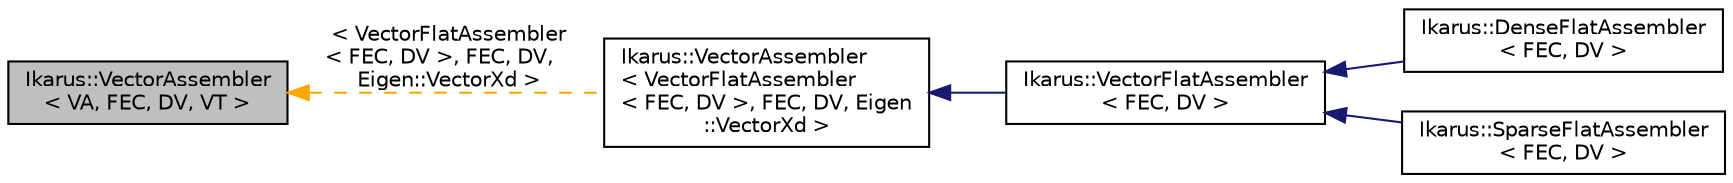 digraph "Ikarus::VectorAssembler&lt; VA, FEC, DV, VT &gt;"
{
 // LATEX_PDF_SIZE
  edge [fontname="Helvetica",fontsize="10",labelfontname="Helvetica",labelfontsize="10"];
  node [fontname="Helvetica",fontsize="10",shape=record];
  rankdir="LR";
  Node1 [label="Ikarus::VectorAssembler\l\< VA, FEC, DV, VT \>",height=0.2,width=0.4,color="black", fillcolor="grey75", style="filled", fontcolor="black",tooltip="The VectorAssembler provides an interface for an assembler that assembles vector quantities."];
  Node1 -> Node2 [dir="back",color="orange",fontsize="10",style="dashed",label=" \< VectorFlatAssembler\l\< FEC, DV \>, FEC, DV,\l Eigen::VectorXd \>" ];
  Node2 [label="Ikarus::VectorAssembler\l\< VectorFlatAssembler\l\< FEC, DV \>, FEC, DV, Eigen\l::VectorXd \>",height=0.2,width=0.4,color="black", fillcolor="white", style="filled",URL="$a01272.html",tooltip=" "];
  Node2 -> Node3 [dir="back",color="midnightblue",fontsize="10",style="solid"];
  Node3 [label="Ikarus::VectorFlatAssembler\l\< FEC, DV \>",height=0.2,width=0.4,color="black", fillcolor="white", style="filled",URL="$a01284.html",tooltip="VectorFlatAssembler assembles vector quantities using a flat basis Indexing strategy."];
  Node3 -> Node4 [dir="back",color="midnightblue",fontsize="10",style="solid"];
  Node4 [label="Ikarus::DenseFlatAssembler\l\< FEC, DV \>",height=0.2,width=0.4,color="black", fillcolor="white", style="filled",URL="$a01292.html",tooltip="DenseFlatAssembler assembles matrix quantities using a flat basis Indexing strategy...."];
  Node3 -> Node5 [dir="back",color="midnightblue",fontsize="10",style="solid"];
  Node5 [label="Ikarus::SparseFlatAssembler\l\< FEC, DV \>",height=0.2,width=0.4,color="black", fillcolor="white", style="filled",URL="$a01288.html",tooltip="SparseFlatAssembler assembles matrix quantities using a flat basis Indexing strategy...."];
}
